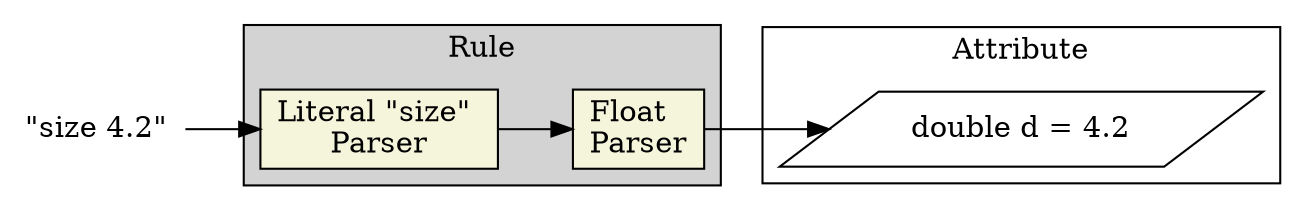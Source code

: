 digraph {
    node[shape=rect];
    rankdir = LR;

    t[label="\"size 4.2\"", shape=plaintext];

    subgraph cluster_rule {
        label = "Rule";
        style = filled;
        node[style=filled, fillcolor=beige];

        a[label="Literal \"size\" \lParser"];
        b[label="Float\lParser"];
    }

    t -> a [lhead=cluster_rule];
    a -> b;

    subgraph cluster_attr {
        label = "Attribute";
        d[label="double d = 4.2", shape=parallelogram];
        b -> d;
    }
}
